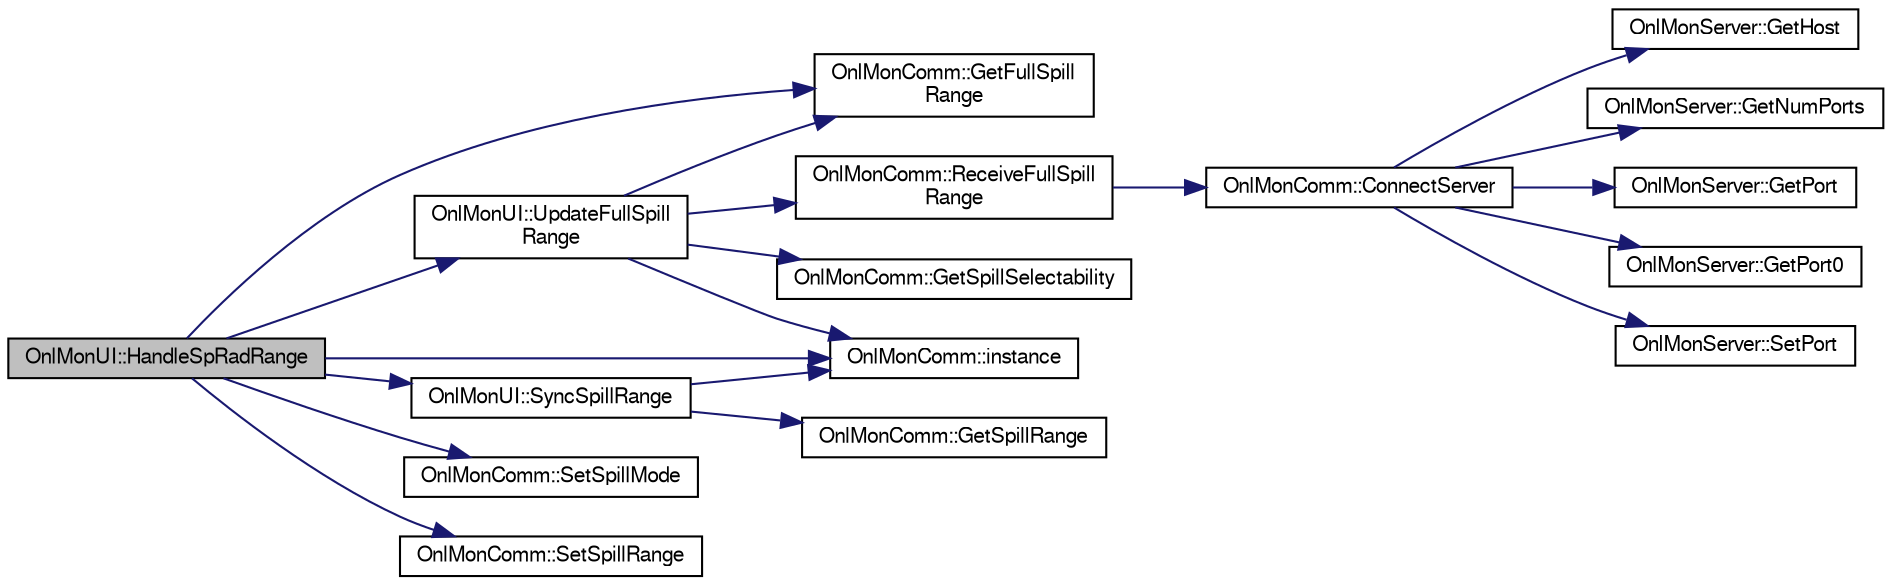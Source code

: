 digraph "OnlMonUI::HandleSpRadRange"
{
  bgcolor="transparent";
  edge [fontname="FreeSans",fontsize="10",labelfontname="FreeSans",labelfontsize="10"];
  node [fontname="FreeSans",fontsize="10",shape=record];
  rankdir="LR";
  Node1 [label="OnlMonUI::HandleSpRadRange",height=0.2,width=0.4,color="black", fillcolor="grey75", style="filled" fontcolor="black"];
  Node1 -> Node2 [color="midnightblue",fontsize="10",style="solid",fontname="FreeSans"];
  Node2 [label="OnlMonComm::GetFullSpill\lRange",height=0.2,width=0.4,color="black",URL="$d9/d95/classOnlMonComm.html#ae04036af3197a7f3beed031f6772d60a"];
  Node1 -> Node3 [color="midnightblue",fontsize="10",style="solid",fontname="FreeSans"];
  Node3 [label="OnlMonComm::instance",height=0.2,width=0.4,color="black",URL="$d9/d95/classOnlMonComm.html#a2702d6965a37f5a31ff1dd2bd1032ab9"];
  Node1 -> Node4 [color="midnightblue",fontsize="10",style="solid",fontname="FreeSans"];
  Node4 [label="OnlMonComm::SetSpillMode",height=0.2,width=0.4,color="black",URL="$d9/d95/classOnlMonComm.html#afc16cd3d27cf50c2706ce20803839633"];
  Node1 -> Node5 [color="midnightblue",fontsize="10",style="solid",fontname="FreeSans"];
  Node5 [label="OnlMonComm::SetSpillRange",height=0.2,width=0.4,color="black",URL="$d9/d95/classOnlMonComm.html#a78e4b1f566f245fed134391889bf354c"];
  Node1 -> Node6 [color="midnightblue",fontsize="10",style="solid",fontname="FreeSans"];
  Node6 [label="OnlMonUI::SyncSpillRange",height=0.2,width=0.4,color="black",URL="$d1/de7/classOnlMonUI.html#ac9b08e122047ebaf05cecc2761eec1b6"];
  Node6 -> Node3 [color="midnightblue",fontsize="10",style="solid",fontname="FreeSans"];
  Node6 -> Node7 [color="midnightblue",fontsize="10",style="solid",fontname="FreeSans"];
  Node7 [label="OnlMonComm::GetSpillRange",height=0.2,width=0.4,color="black",URL="$d9/d95/classOnlMonComm.html#a4bb1ad11f432857149481e8691683bce"];
  Node1 -> Node8 [color="midnightblue",fontsize="10",style="solid",fontname="FreeSans"];
  Node8 [label="OnlMonUI::UpdateFullSpill\lRange",height=0.2,width=0.4,color="black",URL="$d1/de7/classOnlMonUI.html#a1606bcb6ab4e21a81922b7cbe1e6bd6f"];
  Node8 -> Node3 [color="midnightblue",fontsize="10",style="solid",fontname="FreeSans"];
  Node8 -> Node9 [color="midnightblue",fontsize="10",style="solid",fontname="FreeSans"];
  Node9 [label="OnlMonComm::ReceiveFullSpill\lRange",height=0.2,width=0.4,color="black",URL="$d9/d95/classOnlMonComm.html#ad0d97e9ce09fc86214da2a1faafc168d"];
  Node9 -> Node10 [color="midnightblue",fontsize="10",style="solid",fontname="FreeSans"];
  Node10 [label="OnlMonComm::ConnectServer",height=0.2,width=0.4,color="black",URL="$d9/d95/classOnlMonComm.html#a91f9642e78353475eefc888c326a6c4b"];
  Node10 -> Node11 [color="midnightblue",fontsize="10",style="solid",fontname="FreeSans"];
  Node11 [label="OnlMonServer::GetHost",height=0.2,width=0.4,color="black",URL="$d8/d38/classOnlMonServer.html#a1e7b873bc5d67dcede30725ad2cafd6c"];
  Node10 -> Node12 [color="midnightblue",fontsize="10",style="solid",fontname="FreeSans"];
  Node12 [label="OnlMonServer::GetNumPorts",height=0.2,width=0.4,color="black",URL="$d8/d38/classOnlMonServer.html#aa93416503a6a72a123a336dc827b6f41"];
  Node10 -> Node13 [color="midnightblue",fontsize="10",style="solid",fontname="FreeSans"];
  Node13 [label="OnlMonServer::GetPort",height=0.2,width=0.4,color="black",URL="$d8/d38/classOnlMonServer.html#a127778f90627b20bb428496ca7cfd6b9"];
  Node10 -> Node14 [color="midnightblue",fontsize="10",style="solid",fontname="FreeSans"];
  Node14 [label="OnlMonServer::GetPort0",height=0.2,width=0.4,color="black",URL="$d8/d38/classOnlMonServer.html#a52de76d27f9e8745d0c35f97e5970fbb"];
  Node10 -> Node15 [color="midnightblue",fontsize="10",style="solid",fontname="FreeSans"];
  Node15 [label="OnlMonServer::SetPort",height=0.2,width=0.4,color="black",URL="$d8/d38/classOnlMonServer.html#a6ec9ddf73836595d0fa269d5196898b6"];
  Node8 -> Node16 [color="midnightblue",fontsize="10",style="solid",fontname="FreeSans"];
  Node16 [label="OnlMonComm::GetSpillSelectability",height=0.2,width=0.4,color="black",URL="$d9/d95/classOnlMonComm.html#afb904a339e037649ccd461dad49f6d6f"];
  Node8 -> Node2 [color="midnightblue",fontsize="10",style="solid",fontname="FreeSans"];
}
